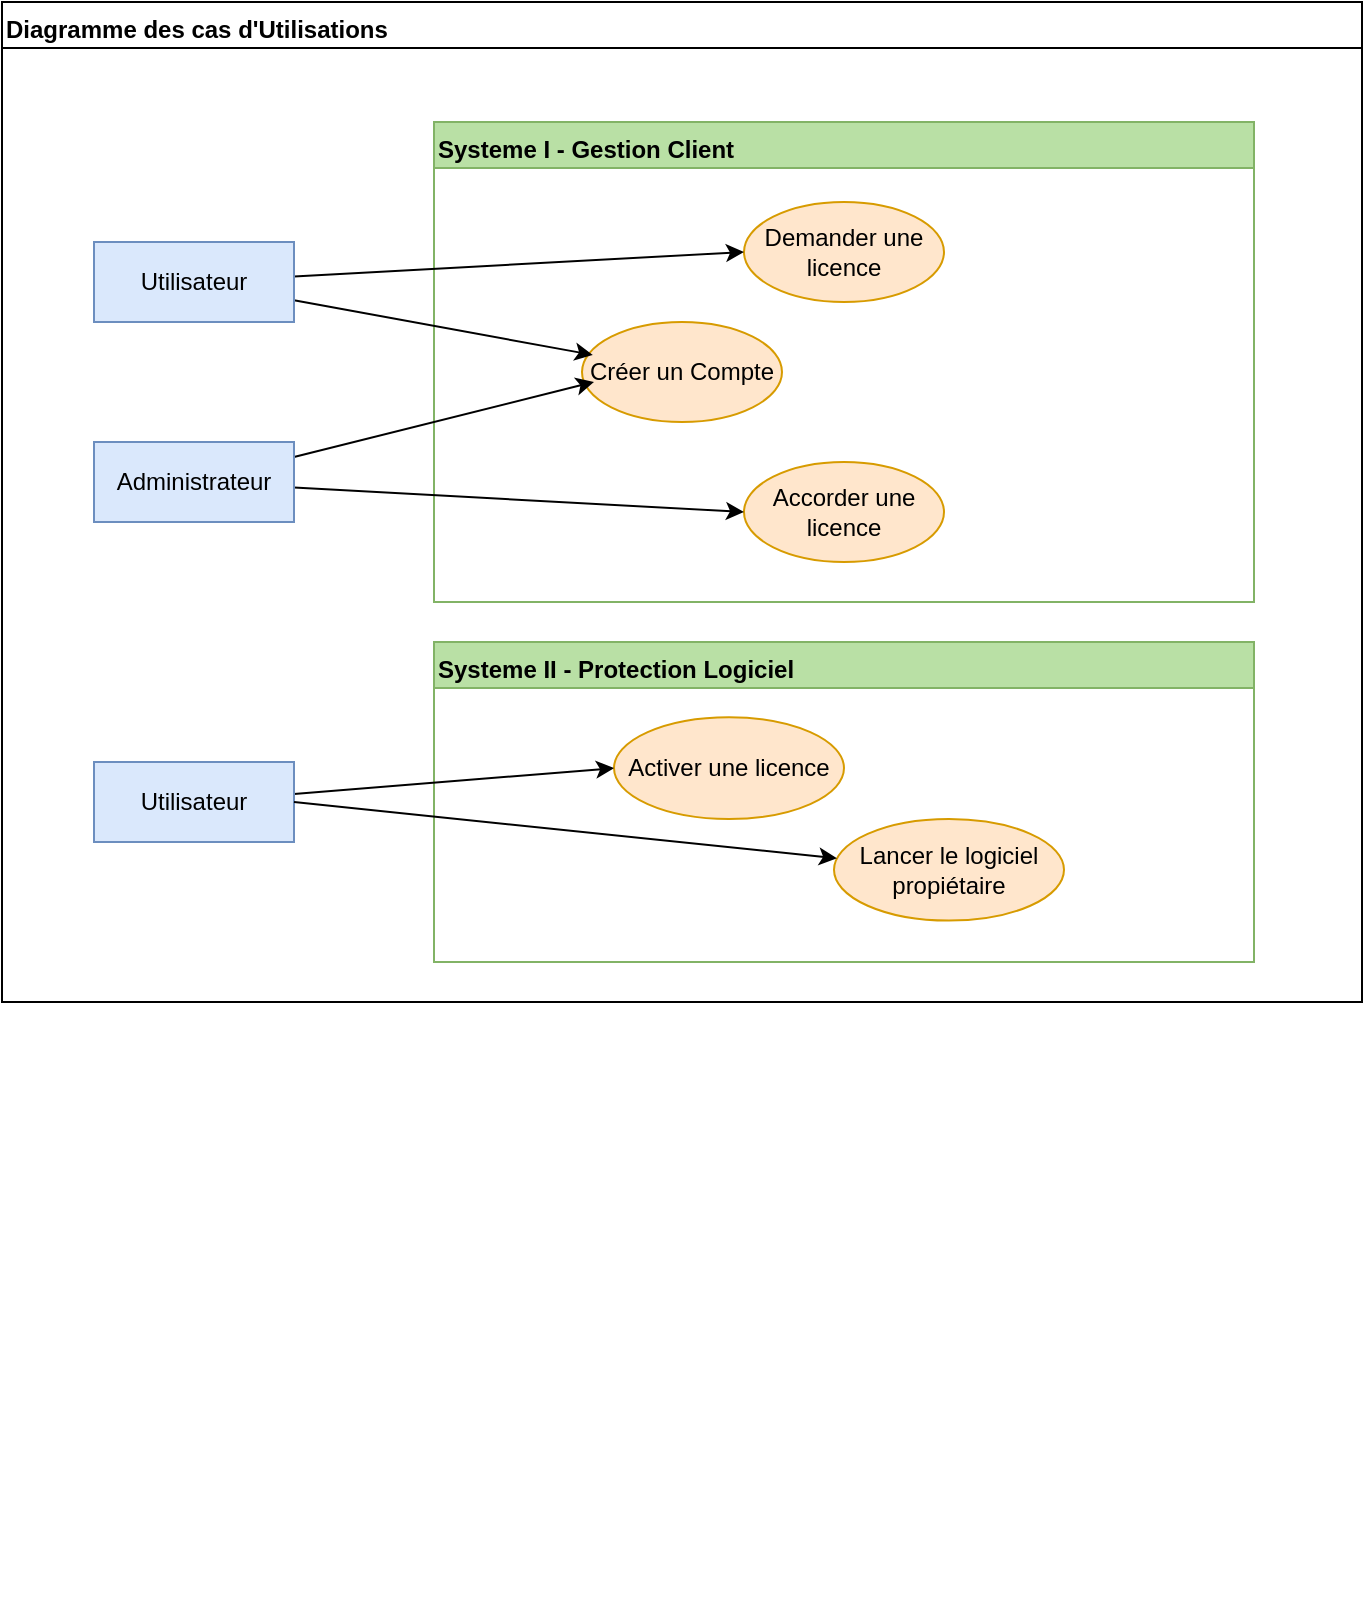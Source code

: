 <mxfile version="15.9.4" type="device"><diagram name="Page-1" id="b5b7bab2-c9e2-2cf4-8b2a-24fd1a2a6d21"><mxGraphModel dx="1422" dy="768" grid="1" gridSize="10" guides="1" tooltips="1" connect="1" arrows="1" fold="1" page="1" pageScale="1" pageWidth="827" pageHeight="1169" background="none" math="0" shadow="0"><root><mxCell id="0"/><mxCell id="1" parent="0"/><mxCell id="K6d2IyKC8Xb8WoxavCUd-1" value="" style="group" parent="1" vertex="1" connectable="0"><mxGeometry x="74" y="50" width="680" height="810" as="geometry"/></mxCell><mxCell id="K6d2IyKC8Xb8WoxavCUd-16" value="Diagramme des cas d'Utilisations " style="swimlane;pointerEvents=0;verticalAlign=top;startSize=23;align=left;rounded=0;" parent="K6d2IyKC8Xb8WoxavCUd-1" vertex="1"><mxGeometry width="680" height="500" as="geometry"><mxRectangle width="220" height="23" as="alternateBounds"/></mxGeometry></mxCell><mxCell id="K6d2IyKC8Xb8WoxavCUd-21" value="" style="group" parent="K6d2IyKC8Xb8WoxavCUd-16" vertex="1" connectable="0"><mxGeometry x="216" y="320" width="410" height="160" as="geometry"/></mxCell><mxCell id="K6d2IyKC8Xb8WoxavCUd-22" value="Systeme II - Protection Logiciel" style="swimlane;pointerEvents=0;verticalAlign=top;startSize=23;align=left;rounded=0;fillColor=#B9E0A5;strokeColor=#82B366;swimlaneFillColor=none;" parent="K6d2IyKC8Xb8WoxavCUd-21" vertex="1"><mxGeometry width="410" height="160" as="geometry"/></mxCell><mxCell id="K6d2IyKC8Xb8WoxavCUd-40" value="Activer une licence" style="ellipse;whiteSpace=wrap;html=1;fontSize=12;strokeColor=#d79b00;fillColor=#ffe6cc;" parent="K6d2IyKC8Xb8WoxavCUd-22" vertex="1"><mxGeometry x="90" y="37.644" width="115" height="50.829" as="geometry"/></mxCell><mxCell id="SbL6lzIcPyJsYIiFsLa6-1" value="&lt;div&gt;Lancer le logiciel&lt;/div&gt;&lt;div&gt;propiétaire&lt;br&gt;&lt;/div&gt;" style="ellipse;whiteSpace=wrap;html=1;fontSize=12;strokeColor=#d79b00;fillColor=#ffe6cc;" vertex="1" parent="K6d2IyKC8Xb8WoxavCUd-22"><mxGeometry x="200" y="88.472" width="115" height="50.829" as="geometry"/></mxCell><mxCell id="K6d2IyKC8Xb8WoxavCUd-17" value="" style="group" parent="K6d2IyKC8Xb8WoxavCUd-16" vertex="1" connectable="0"><mxGeometry x="216" y="60" width="410" height="240" as="geometry"/></mxCell><mxCell id="K6d2IyKC8Xb8WoxavCUd-20" value="Systeme I - Gestion Client" style="swimlane;pointerEvents=0;verticalAlign=top;startSize=23;align=left;rounded=0;fillColor=#B9E0A5;strokeColor=#82B366;swimlaneFillColor=none;" parent="K6d2IyKC8Xb8WoxavCUd-17" vertex="1"><mxGeometry width="410" height="240" as="geometry"/></mxCell><mxCell id="K6d2IyKC8Xb8WoxavCUd-33" value="Créer un Compte" style="ellipse;whiteSpace=wrap;html=1;fontSize=12;strokeColor=#d79b00;fillColor=#ffe6cc;" parent="K6d2IyKC8Xb8WoxavCUd-20" vertex="1"><mxGeometry x="74" y="100" width="100" height="50" as="geometry"/></mxCell><mxCell id="K6d2IyKC8Xb8WoxavCUd-34" value="Demander une licence" style="ellipse;whiteSpace=wrap;html=1;fontSize=12;strokeColor=#d79b00;fillColor=#ffe6cc;" parent="K6d2IyKC8Xb8WoxavCUd-20" vertex="1"><mxGeometry x="155" y="40" width="100" height="50" as="geometry"/></mxCell><mxCell id="K6d2IyKC8Xb8WoxavCUd-35" value="Accorder une licence" style="ellipse;whiteSpace=wrap;html=1;fontSize=12;strokeColor=#d79b00;fillColor=#ffe6cc;" parent="K6d2IyKC8Xb8WoxavCUd-20" vertex="1"><mxGeometry x="155" y="170" width="100" height="50" as="geometry"/></mxCell><mxCell id="K6d2IyKC8Xb8WoxavCUd-37" style="edgeStyle=none;rounded=0;orthogonalLoop=1;jettySize=auto;html=1;entryX=0.06;entryY=0.6;entryDx=0;entryDy=0;entryPerimeter=0;fontSize=12;" parent="K6d2IyKC8Xb8WoxavCUd-16" source="K6d2IyKC8Xb8WoxavCUd-30" target="K6d2IyKC8Xb8WoxavCUd-33" edge="1"><mxGeometry relative="1" as="geometry"/></mxCell><mxCell id="K6d2IyKC8Xb8WoxavCUd-39" style="edgeStyle=none;rounded=0;orthogonalLoop=1;jettySize=auto;html=1;entryX=0;entryY=0.5;entryDx=0;entryDy=0;fontSize=12;" parent="K6d2IyKC8Xb8WoxavCUd-16" source="K6d2IyKC8Xb8WoxavCUd-30" target="K6d2IyKC8Xb8WoxavCUd-35" edge="1"><mxGeometry relative="1" as="geometry"/></mxCell><mxCell id="K6d2IyKC8Xb8WoxavCUd-30" value="Administrateur" style="whiteSpace=wrap;html=1;shadow=0;fontSize=12;fillColor=#dae8fc;strokeColor=#6c8ebf;rounded=0;" parent="K6d2IyKC8Xb8WoxavCUd-16" vertex="1"><mxGeometry x="46" y="220" width="100" height="40" as="geometry"/></mxCell><mxCell id="K6d2IyKC8Xb8WoxavCUd-36" style="rounded=0;orthogonalLoop=1;jettySize=auto;html=1;entryX=0;entryY=0.5;entryDx=0;entryDy=0;fontSize=12;" parent="K6d2IyKC8Xb8WoxavCUd-16" source="K6d2IyKC8Xb8WoxavCUd-4" target="K6d2IyKC8Xb8WoxavCUd-34" edge="1"><mxGeometry relative="1" as="geometry"/></mxCell><mxCell id="K6d2IyKC8Xb8WoxavCUd-38" style="edgeStyle=none;rounded=0;orthogonalLoop=1;jettySize=auto;html=1;entryX=0.054;entryY=0.329;entryDx=0;entryDy=0;entryPerimeter=0;fontSize=12;" parent="K6d2IyKC8Xb8WoxavCUd-16" source="K6d2IyKC8Xb8WoxavCUd-4" target="K6d2IyKC8Xb8WoxavCUd-33" edge="1"><mxGeometry relative="1" as="geometry"/></mxCell><mxCell id="K6d2IyKC8Xb8WoxavCUd-4" value="Utilisateur" style="whiteSpace=wrap;html=1;shadow=0;fontSize=12;fillColor=#dae8fc;strokeColor=#6c8ebf;rounded=0;" parent="K6d2IyKC8Xb8WoxavCUd-16" vertex="1"><mxGeometry x="46" y="120" width="100" height="40" as="geometry"/></mxCell><mxCell id="K6d2IyKC8Xb8WoxavCUd-47" style="edgeStyle=none;rounded=0;orthogonalLoop=1;jettySize=auto;html=1;entryX=0;entryY=0.5;entryDx=0;entryDy=0;fontSize=12;" parent="K6d2IyKC8Xb8WoxavCUd-16" source="K6d2IyKC8Xb8WoxavCUd-31" target="K6d2IyKC8Xb8WoxavCUd-40" edge="1"><mxGeometry relative="1" as="geometry"/></mxCell><mxCell id="K6d2IyKC8Xb8WoxavCUd-31" value="Utilisateur" style="whiteSpace=wrap;html=1;shadow=0;fontSize=12;fillColor=#dae8fc;strokeColor=#6c8ebf;rounded=0;" parent="K6d2IyKC8Xb8WoxavCUd-16" vertex="1"><mxGeometry x="46" y="380" width="100" height="40" as="geometry"/></mxCell><mxCell id="SbL6lzIcPyJsYIiFsLa6-3" value="" style="endArrow=classic;html=1;rounded=0;exitX=1;exitY=0.5;exitDx=0;exitDy=0;" edge="1" parent="K6d2IyKC8Xb8WoxavCUd-16" source="K6d2IyKC8Xb8WoxavCUd-31" target="SbL6lzIcPyJsYIiFsLa6-1"><mxGeometry width="50" height="50" relative="1" as="geometry"><mxPoint x="316" y="370" as="sourcePoint"/><mxPoint x="366" y="320" as="targetPoint"/></mxGeometry></mxCell></root></mxGraphModel></diagram></mxfile>